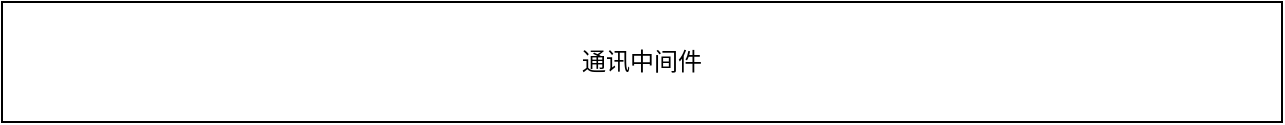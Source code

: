 <mxfile version="22.1.2" type="device">
  <diagram name="第 1 页" id="MJDru3rOrGiIT4M2S1j9">
    <mxGraphModel dx="1434" dy="870" grid="1" gridSize="10" guides="1" tooltips="1" connect="1" arrows="1" fold="1" page="1" pageScale="1" pageWidth="827" pageHeight="1169" math="0" shadow="0">
      <root>
        <mxCell id="0" />
        <mxCell id="1" parent="0" />
        <mxCell id="p8HB47zXvjVD9R9W_8h_-1" value="通讯中间件" style="rounded=0;whiteSpace=wrap;html=1;" vertex="1" parent="1">
          <mxGeometry x="80" y="525" width="640" height="60" as="geometry" />
        </mxCell>
      </root>
    </mxGraphModel>
  </diagram>
</mxfile>
